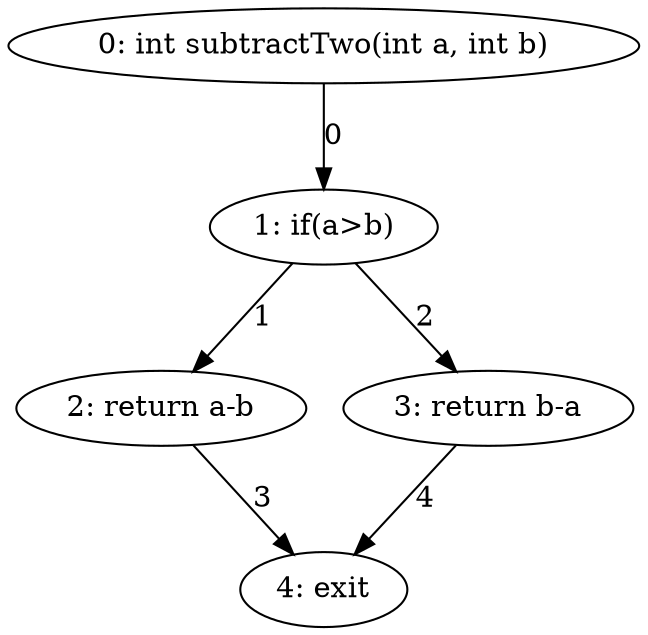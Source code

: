 digraph G {
  1 [ label="0: int subtractTwo(int a, int b)" ];
  2 [ label="1: if(a>b)" ];
  3 [ label="2: return a-b" ];
  4 [ label="3: return b-a" ];
  5 [ label="4: exit" ];
  1 -> 2 [ label="0" ];
  2 -> 3 [ label="1" ];
  2 -> 4 [ label="2" ];
  3 -> 5 [ label="3" ];
  4 -> 5 [ label="4" ];
}
